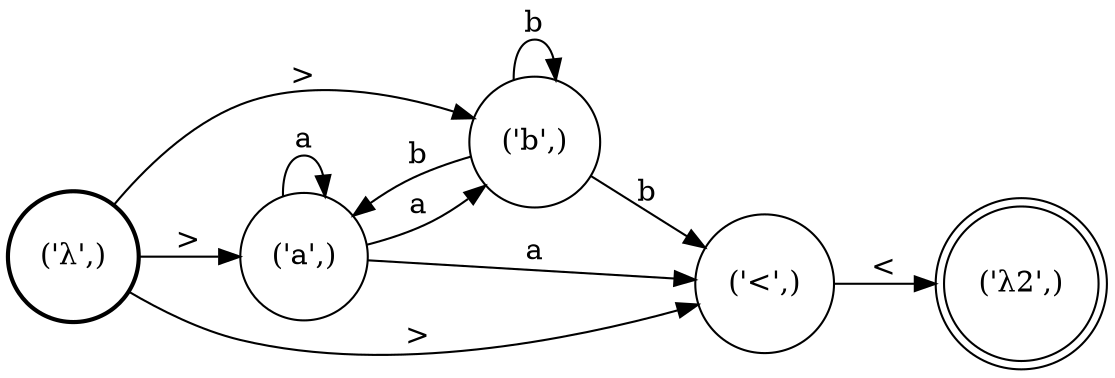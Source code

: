 digraph G {
rankdir=LR;
node [shape=circle]
0 [shape=doublecircle label="('λ2',)"]
1 [label="('a',)"]
2 [label="('<',)"]
3 [label="('b',)"]
4 [style=bold label="('λ',)"]
1 -> 1 [label="a"]
2 -> 0 [label="<"]
3 -> 3 [label="b"]
1 -> 2 [label="a"]
4 -> 3 [label=">"]
3 -> 1 [label="b"]
4 -> 1 [label=">"]
3 -> 2 [label="b"]
1 -> 3 [label="a"]
4 -> 2 [label=">"]
}
